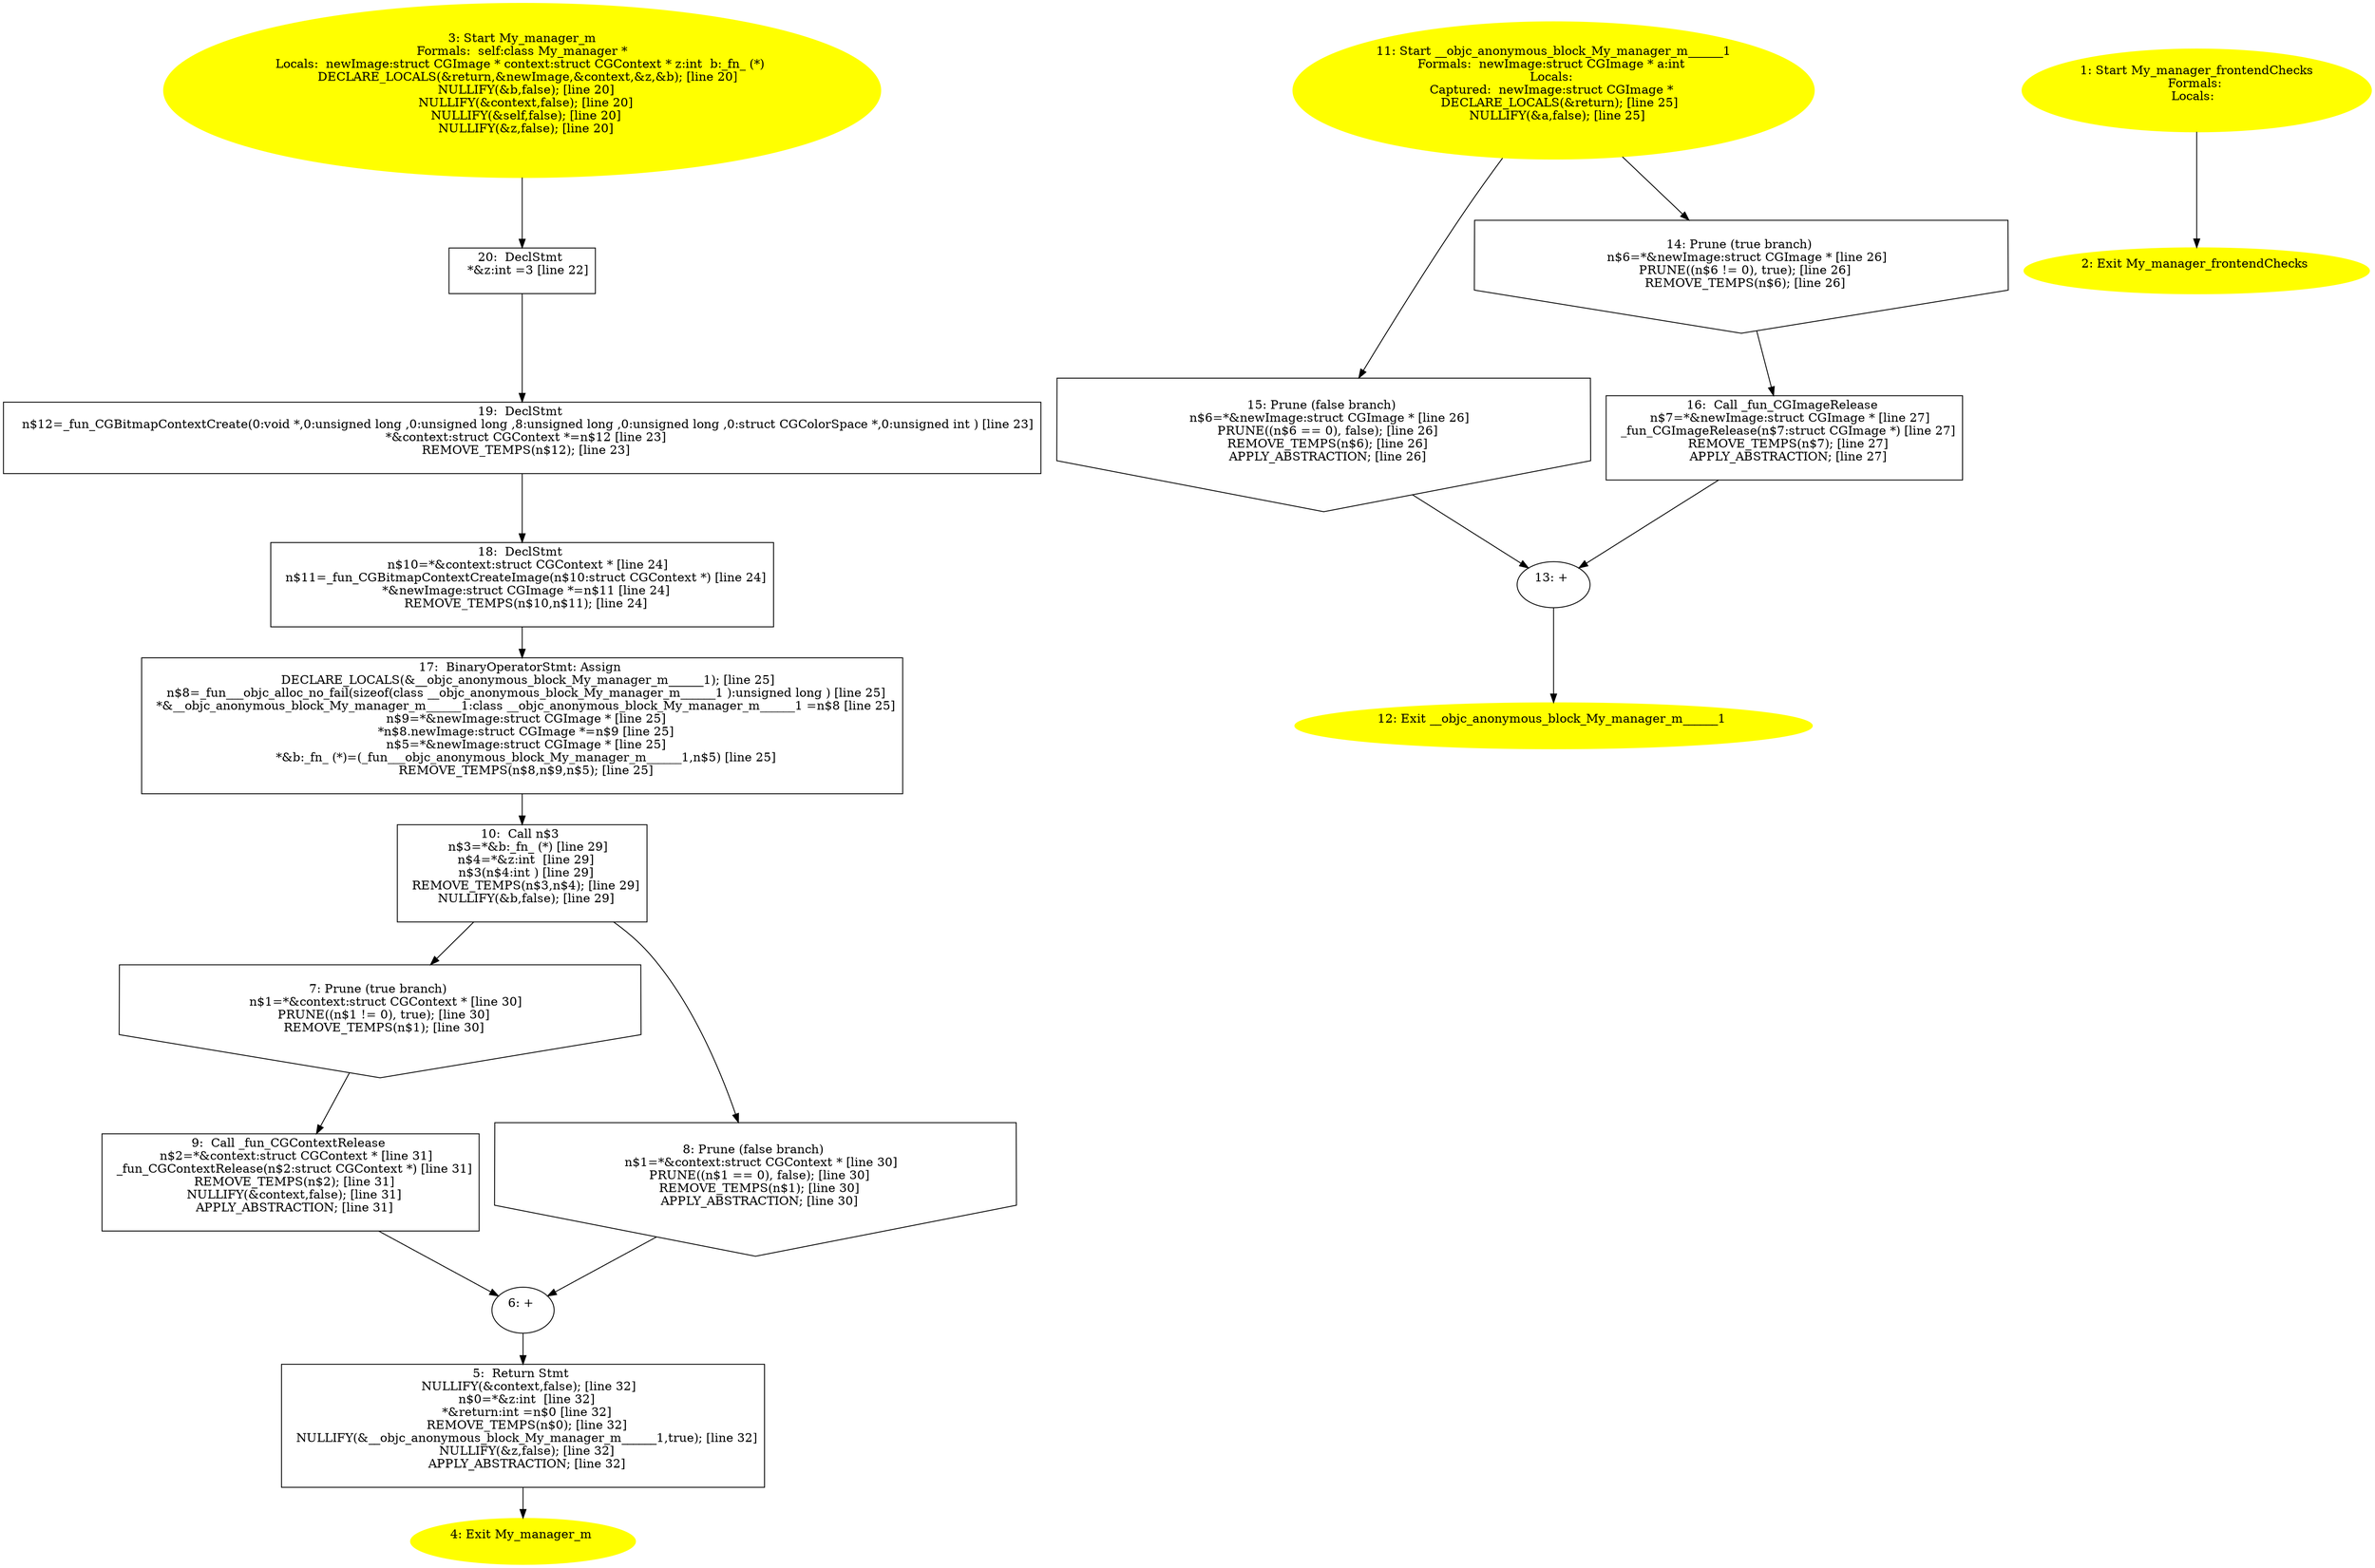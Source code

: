 digraph iCFG {
20 [label="20:  DeclStmt \n   *&z:int =3 [line 22]\n " shape="box"]
	

	 20 -> 19 ;
19 [label="19:  DeclStmt \n   n$12=_fun_CGBitmapContextCreate(0:void *,0:unsigned long ,0:unsigned long ,8:unsigned long ,0:unsigned long ,0:struct CGColorSpace *,0:unsigned int ) [line 23]\n  *&context:struct CGContext *=n$12 [line 23]\n  REMOVE_TEMPS(n$12); [line 23]\n " shape="box"]
	

	 19 -> 18 ;
18 [label="18:  DeclStmt \n   n$10=*&context:struct CGContext * [line 24]\n  n$11=_fun_CGBitmapContextCreateImage(n$10:struct CGContext *) [line 24]\n  *&newImage:struct CGImage *=n$11 [line 24]\n  REMOVE_TEMPS(n$10,n$11); [line 24]\n " shape="box"]
	

	 18 -> 17 ;
17 [label="17:  BinaryOperatorStmt: Assign \n   DECLARE_LOCALS(&__objc_anonymous_block_My_manager_m______1); [line 25]\n  n$8=_fun___objc_alloc_no_fail(sizeof(class __objc_anonymous_block_My_manager_m______1 ):unsigned long ) [line 25]\n  *&__objc_anonymous_block_My_manager_m______1:class __objc_anonymous_block_My_manager_m______1 =n$8 [line 25]\n  n$9=*&newImage:struct CGImage * [line 25]\n  *n$8.newImage:struct CGImage *=n$9 [line 25]\n  n$5=*&newImage:struct CGImage * [line 25]\n  *&b:_fn_ (*)=(_fun___objc_anonymous_block_My_manager_m______1,n$5) [line 25]\n  REMOVE_TEMPS(n$8,n$9,n$5); [line 25]\n " shape="box"]
	

	 17 -> 10 ;
16 [label="16:  Call _fun_CGImageRelease \n   n$7=*&newImage:struct CGImage * [line 27]\n  _fun_CGImageRelease(n$7:struct CGImage *) [line 27]\n  REMOVE_TEMPS(n$7); [line 27]\n  APPLY_ABSTRACTION; [line 27]\n " shape="box"]
	

	 16 -> 13 ;
15 [label="15: Prune (false branch) \n   n$6=*&newImage:struct CGImage * [line 26]\n  PRUNE((n$6 == 0), false); [line 26]\n  REMOVE_TEMPS(n$6); [line 26]\n  APPLY_ABSTRACTION; [line 26]\n " shape="invhouse"]
	

	 15 -> 13 ;
14 [label="14: Prune (true branch) \n   n$6=*&newImage:struct CGImage * [line 26]\n  PRUNE((n$6 != 0), true); [line 26]\n  REMOVE_TEMPS(n$6); [line 26]\n " shape="invhouse"]
	

	 14 -> 16 ;
13 [label="13: + \n  " ]
	

	 13 -> 12 ;
12 [label="12: Exit __objc_anonymous_block_My_manager_m______1 \n  " color=yellow style=filled]
	

11 [label="11: Start __objc_anonymous_block_My_manager_m______1\nFormals:  newImage:struct CGImage * a:int \nLocals: \nCaptured:  newImage:struct CGImage * \n   DECLARE_LOCALS(&return); [line 25]\n  NULLIFY(&a,false); [line 25]\n " color=yellow style=filled]
	

	 11 -> 14 ;
	 11 -> 15 ;
10 [label="10:  Call n$3 \n   n$3=*&b:_fn_ (*) [line 29]\n  n$4=*&z:int  [line 29]\n  n$3(n$4:int ) [line 29]\n  REMOVE_TEMPS(n$3,n$4); [line 29]\n  NULLIFY(&b,false); [line 29]\n " shape="box"]
	

	 10 -> 7 ;
	 10 -> 8 ;
9 [label="9:  Call _fun_CGContextRelease \n   n$2=*&context:struct CGContext * [line 31]\n  _fun_CGContextRelease(n$2:struct CGContext *) [line 31]\n  REMOVE_TEMPS(n$2); [line 31]\n  NULLIFY(&context,false); [line 31]\n  APPLY_ABSTRACTION; [line 31]\n " shape="box"]
	

	 9 -> 6 ;
8 [label="8: Prune (false branch) \n   n$1=*&context:struct CGContext * [line 30]\n  PRUNE((n$1 == 0), false); [line 30]\n  REMOVE_TEMPS(n$1); [line 30]\n  APPLY_ABSTRACTION; [line 30]\n " shape="invhouse"]
	

	 8 -> 6 ;
7 [label="7: Prune (true branch) \n   n$1=*&context:struct CGContext * [line 30]\n  PRUNE((n$1 != 0), true); [line 30]\n  REMOVE_TEMPS(n$1); [line 30]\n " shape="invhouse"]
	

	 7 -> 9 ;
6 [label="6: + \n  " ]
	

	 6 -> 5 ;
5 [label="5:  Return Stmt \n   NULLIFY(&context,false); [line 32]\n  n$0=*&z:int  [line 32]\n  *&return:int =n$0 [line 32]\n  REMOVE_TEMPS(n$0); [line 32]\n  NULLIFY(&__objc_anonymous_block_My_manager_m______1,true); [line 32]\n  NULLIFY(&z,false); [line 32]\n  APPLY_ABSTRACTION; [line 32]\n " shape="box"]
	

	 5 -> 4 ;
4 [label="4: Exit My_manager_m \n  " color=yellow style=filled]
	

3 [label="3: Start My_manager_m\nFormals:  self:class My_manager *\nLocals:  newImage:struct CGImage * context:struct CGContext * z:int  b:_fn_ (*) \n   DECLARE_LOCALS(&return,&newImage,&context,&z,&b); [line 20]\n  NULLIFY(&b,false); [line 20]\n  NULLIFY(&context,false); [line 20]\n  NULLIFY(&self,false); [line 20]\n  NULLIFY(&z,false); [line 20]\n " color=yellow style=filled]
	

	 3 -> 20 ;
2 [label="2: Exit My_manager_frontendChecks \n  " color=yellow style=filled]
	

1 [label="1: Start My_manager_frontendChecks\nFormals: \nLocals:  \n  " color=yellow style=filled]
	

	 1 -> 2 ;
}
